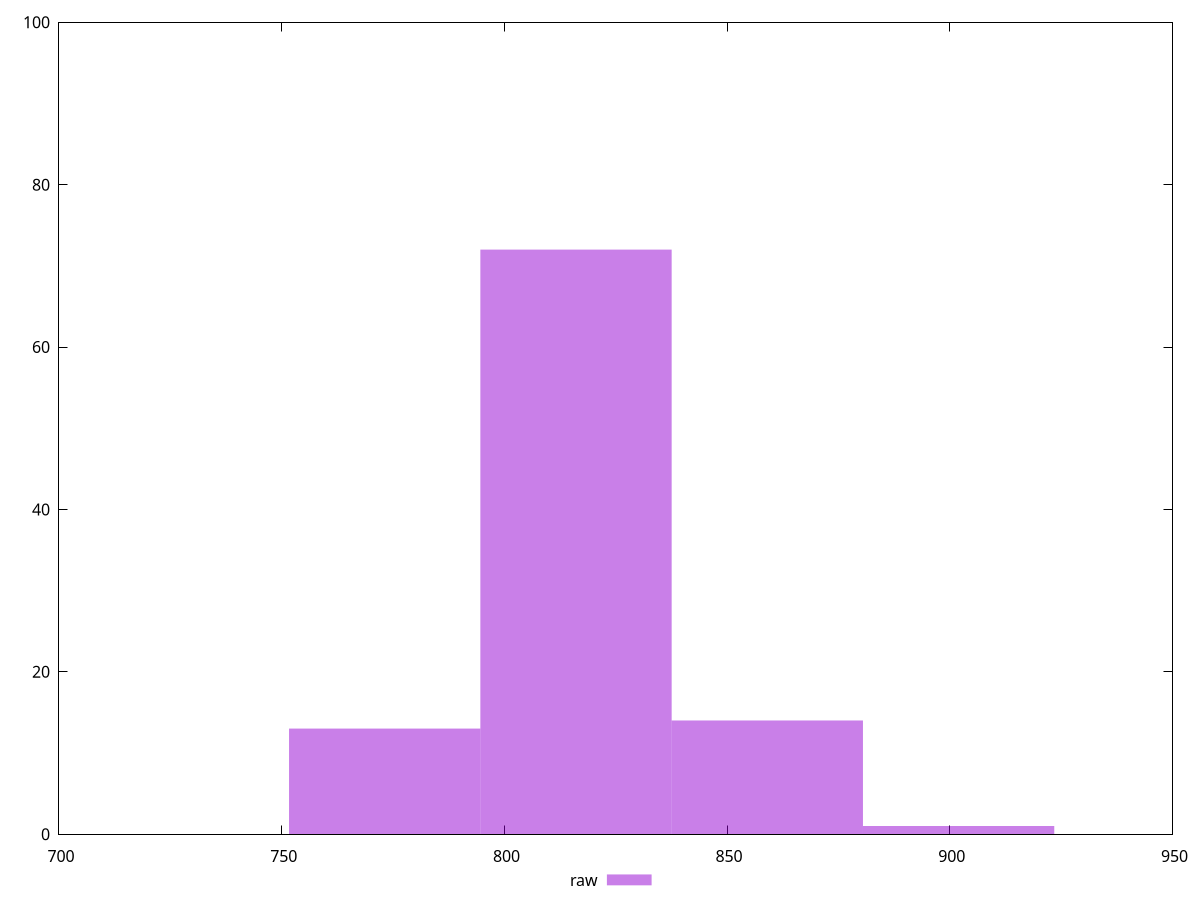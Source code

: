 reset
set terminal svg size 640, 490 enhanced background rgb 'white'
set output "reprap/mainthread-work-breakdown/samples/pages+cached+noexternal/raw/histogram.svg"

$raw <<EOF
773.1242834047962 13
816.0756324828404 72
859.0269815608847 14
901.9783306389288 1
EOF

set key outside below
set boxwidth 42.95134907804423
set yrange [0:100]
set style fill transparent solid 0.5 noborder

plot \
  $raw title "raw" with boxes, \


reset